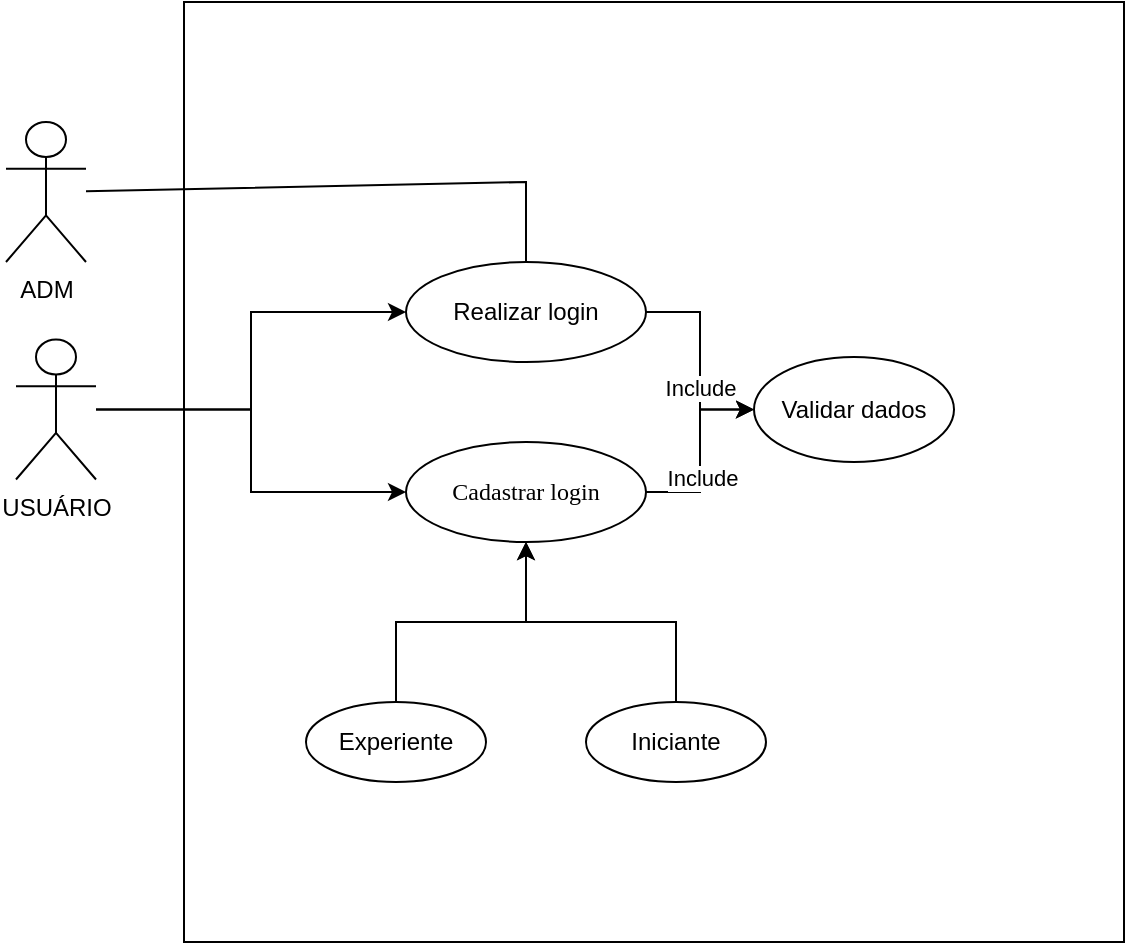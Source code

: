 <mxfile version="21.5.2" type="github" pages="7">
  <diagram name="LOGIN" id="hZA0PHkn2P-y6bIv3APH">
    <mxGraphModel dx="874" dy="522" grid="1" gridSize="10" guides="1" tooltips="1" connect="1" arrows="1" fold="1" page="1" pageScale="1" pageWidth="827" pageHeight="1169" math="0" shadow="0">
      <root>
        <mxCell id="0" />
        <mxCell id="1" parent="0" />
        <mxCell id="ovYJQYCCxWA3n5wqOHCO-15" value="" style="whiteSpace=wrap;html=1;aspect=fixed;" parent="1" vertex="1">
          <mxGeometry x="129" y="160" width="470" height="470" as="geometry" />
        </mxCell>
        <mxCell id="ovYJQYCCxWA3n5wqOHCO-26" style="edgeStyle=orthogonalEdgeStyle;rounded=0;orthogonalLoop=1;jettySize=auto;html=1;" parent="1" source="ovYJQYCCxWA3n5wqOHCO-1" target="ovYJQYCCxWA3n5wqOHCO-5" edge="1">
          <mxGeometry relative="1" as="geometry" />
        </mxCell>
        <mxCell id="ovYJQYCCxWA3n5wqOHCO-27" style="edgeStyle=orthogonalEdgeStyle;rounded=0;orthogonalLoop=1;jettySize=auto;html=1;" parent="1" source="ovYJQYCCxWA3n5wqOHCO-1" target="ovYJQYCCxWA3n5wqOHCO-14" edge="1">
          <mxGeometry relative="1" as="geometry" />
        </mxCell>
        <mxCell id="ovYJQYCCxWA3n5wqOHCO-1" value="USUÁRIO" style="shape=umlActor;verticalLabelPosition=bottom;verticalAlign=top;html=1;outlineConnect=0;" parent="1" vertex="1">
          <mxGeometry x="45" y="328.75" width="40" height="70" as="geometry" />
        </mxCell>
        <mxCell id="ovYJQYCCxWA3n5wqOHCO-34" style="edgeStyle=orthogonalEdgeStyle;rounded=0;orthogonalLoop=1;jettySize=auto;html=1;" parent="1" source="ovYJQYCCxWA3n5wqOHCO-5" target="ovYJQYCCxWA3n5wqOHCO-21" edge="1">
          <mxGeometry relative="1" as="geometry" />
        </mxCell>
        <mxCell id="ovYJQYCCxWA3n5wqOHCO-35" value="Include" style="edgeLabel;html=1;align=center;verticalAlign=middle;resizable=0;points=[];" parent="ovYJQYCCxWA3n5wqOHCO-34" vertex="1" connectable="0">
          <mxGeometry x="-0.281" y="-1" relative="1" as="geometry">
            <mxPoint as="offset" />
          </mxGeometry>
        </mxCell>
        <mxCell id="ovYJQYCCxWA3n5wqOHCO-5" value="Cadastrar login" style="ellipse;whiteSpace=wrap;html=1;align=center;fontFamily=Verdana;" parent="1" vertex="1">
          <mxGeometry x="240" y="380" width="120" height="50" as="geometry" />
        </mxCell>
        <mxCell id="ovYJQYCCxWA3n5wqOHCO-32" style="edgeStyle=orthogonalEdgeStyle;rounded=0;orthogonalLoop=1;jettySize=auto;html=1;" parent="1" source="ovYJQYCCxWA3n5wqOHCO-14" target="ovYJQYCCxWA3n5wqOHCO-21" edge="1">
          <mxGeometry relative="1" as="geometry" />
        </mxCell>
        <mxCell id="ovYJQYCCxWA3n5wqOHCO-33" value="&lt;div&gt;Include&lt;/div&gt;" style="edgeLabel;html=1;align=center;verticalAlign=middle;resizable=0;points=[];" parent="ovYJQYCCxWA3n5wqOHCO-32" vertex="1" connectable="0">
          <mxGeometry x="0.268" relative="1" as="geometry">
            <mxPoint as="offset" />
          </mxGeometry>
        </mxCell>
        <mxCell id="ovYJQYCCxWA3n5wqOHCO-14" value="Realizar login" style="ellipse;whiteSpace=wrap;html=1;" parent="1" vertex="1">
          <mxGeometry x="240" y="290" width="120" height="50" as="geometry" />
        </mxCell>
        <mxCell id="ovYJQYCCxWA3n5wqOHCO-21" value="Validar dados" style="ellipse;whiteSpace=wrap;html=1;" parent="1" vertex="1">
          <mxGeometry x="414" y="337.5" width="100" height="52.5" as="geometry" />
        </mxCell>
        <mxCell id="ovYJQYCCxWA3n5wqOHCO-62" style="edgeStyle=orthogonalEdgeStyle;rounded=0;orthogonalLoop=1;jettySize=auto;html=1;" parent="1" source="ovYJQYCCxWA3n5wqOHCO-48" target="ovYJQYCCxWA3n5wqOHCO-5" edge="1">
          <mxGeometry relative="1" as="geometry" />
        </mxCell>
        <mxCell id="ovYJQYCCxWA3n5wqOHCO-48" value="Experiente " style="ellipse;whiteSpace=wrap;html=1;" parent="1" vertex="1">
          <mxGeometry x="190" y="510" width="90" height="40" as="geometry" />
        </mxCell>
        <mxCell id="ovYJQYCCxWA3n5wqOHCO-63" style="edgeStyle=orthogonalEdgeStyle;rounded=0;orthogonalLoop=1;jettySize=auto;html=1;entryX=0.5;entryY=1;entryDx=0;entryDy=0;" parent="1" source="ovYJQYCCxWA3n5wqOHCO-51" target="ovYJQYCCxWA3n5wqOHCO-5" edge="1">
          <mxGeometry relative="1" as="geometry" />
        </mxCell>
        <mxCell id="ovYJQYCCxWA3n5wqOHCO-51" value="Iniciante" style="ellipse;whiteSpace=wrap;html=1;" parent="1" vertex="1">
          <mxGeometry x="330" y="510" width="90" height="40" as="geometry" />
        </mxCell>
        <mxCell id="ovYJQYCCxWA3n5wqOHCO-66" value="ADM" style="shape=umlActor;verticalLabelPosition=bottom;verticalAlign=top;html=1;outlineConnect=0;" parent="1" vertex="1">
          <mxGeometry x="40" y="220" width="40" height="70" as="geometry" />
        </mxCell>
        <mxCell id="ovYJQYCCxWA3n5wqOHCO-68" value="" style="endArrow=none;html=1;rounded=0;" parent="1" source="ovYJQYCCxWA3n5wqOHCO-66" target="ovYJQYCCxWA3n5wqOHCO-14" edge="1">
          <mxGeometry width="50" height="50" relative="1" as="geometry">
            <mxPoint x="260" y="450" as="sourcePoint" />
            <mxPoint x="310" y="400" as="targetPoint" />
            <Array as="points">
              <mxPoint x="300" y="250" />
            </Array>
          </mxGeometry>
        </mxCell>
      </root>
    </mxGraphModel>
  </diagram>
  <diagram id="XSp45XASlCJ7IGEEw-yv" name="INICIANTE">
    <mxGraphModel dx="1701" dy="522" grid="1" gridSize="10" guides="1" tooltips="1" connect="1" arrows="1" fold="1" page="1" pageScale="1" pageWidth="827" pageHeight="1169" math="0" shadow="0">
      <root>
        <mxCell id="0" />
        <mxCell id="1" parent="0" />
        <mxCell id="gn_1VX7BuHXxjfAbCe3B-3" value="" style="whiteSpace=wrap;html=1;aspect=fixed;" parent="1" vertex="1">
          <mxGeometry x="-610" y="320" width="412" height="412" as="geometry" />
        </mxCell>
        <mxCell id="Y7ZTJAjLVRMH3Ij9VLCF-3" style="edgeStyle=orthogonalEdgeStyle;rounded=0;orthogonalLoop=1;jettySize=auto;html=1;verticalAlign=middle;" parent="1" source="Y7ZTJAjLVRMH3Ij9VLCF-1" target="Y7ZTJAjLVRMH3Ij9VLCF-2" edge="1">
          <mxGeometry relative="1" as="geometry" />
        </mxCell>
        <mxCell id="Y7ZTJAjLVRMH3Ij9VLCF-1" value="JOGADOR" style="shape=umlActor;verticalLabelPosition=bottom;verticalAlign=middle;html=1;outlineConnect=0;" parent="1" vertex="1">
          <mxGeometry x="-670" y="350" width="30" height="60" as="geometry" />
        </mxCell>
        <mxCell id="Y7ZTJAjLVRMH3Ij9VLCF-5" value="INCLUDE" style="edgeStyle=orthogonalEdgeStyle;rounded=0;orthogonalLoop=1;jettySize=auto;html=1;verticalAlign=middle;" parent="1" source="Y7ZTJAjLVRMH3Ij9VLCF-2" target="Y7ZTJAjLVRMH3Ij9VLCF-4" edge="1">
          <mxGeometry relative="1" as="geometry" />
        </mxCell>
        <mxCell id="Y7ZTJAjLVRMH3Ij9VLCF-2" value="JOGAR PARTIDA" style="ellipse;whiteSpace=wrap;html=1;verticalAlign=middle;" parent="1" vertex="1">
          <mxGeometry x="-470" y="340" width="120" height="80" as="geometry" />
        </mxCell>
        <mxCell id="Y7ZTJAjLVRMH3Ij9VLCF-8" value="EXTENDS" style="edgeStyle=orthogonalEdgeStyle;rounded=0;orthogonalLoop=1;jettySize=auto;html=1;verticalAlign=middle;" parent="1" source="Y7ZTJAjLVRMH3Ij9VLCF-4" target="Y7ZTJAjLVRMH3Ij9VLCF-6" edge="1">
          <mxGeometry relative="1" as="geometry" />
        </mxCell>
        <mxCell id="Y7ZTJAjLVRMH3Ij9VLCF-4" value="&lt;div&gt;VALIDAR NIVEL&lt;/div&gt;" style="ellipse;whiteSpace=wrap;html=1;verticalAlign=middle;" parent="1" vertex="1">
          <mxGeometry x="-470" y="470" width="120" height="80" as="geometry" />
        </mxCell>
        <mxCell id="Y7ZTJAjLVRMH3Ij9VLCF-6" value="UTILIZAR BOOT" style="ellipse;whiteSpace=wrap;html=1;verticalAlign=middle;" parent="1" vertex="1">
          <mxGeometry x="-470" y="625" width="120" height="80" as="geometry" />
        </mxCell>
      </root>
    </mxGraphModel>
  </diagram>
  <diagram id="mUb7QC4vpLToM47_VJ34" name="EXPERIENTE">
    <mxGraphModel dx="1701" dy="522" grid="1" gridSize="10" guides="1" tooltips="1" connect="1" arrows="1" fold="1" page="1" pageScale="1" pageWidth="827" pageHeight="1169" math="0" shadow="0">
      <root>
        <mxCell id="0" />
        <mxCell id="1" parent="0" />
        <mxCell id="wqQa_sTgSu1rJEJxdTE4-1" value="" style="whiteSpace=wrap;html=1;aspect=fixed;" parent="1" vertex="1">
          <mxGeometry x="-640" y="320" width="550" height="550" as="geometry" />
        </mxCell>
        <mxCell id="_ncgNJ4yc4Qrb2IzcUtX-1" style="edgeStyle=orthogonalEdgeStyle;rounded=0;orthogonalLoop=1;jettySize=auto;html=1;" parent="1" source="-bfFvp2IGxRgPHzpdXb7-1" target="L4vd01nFqi9UakRAQKSe-1" edge="1">
          <mxGeometry relative="1" as="geometry" />
        </mxCell>
        <mxCell id="-bfFvp2IGxRgPHzpdXb7-1" value="JOGADOR" style="shape=umlActor;verticalLabelPosition=bottom;verticalAlign=top;html=1;outlineConnect=0;" parent="1" vertex="1">
          <mxGeometry x="-725" y="540" width="30" height="60" as="geometry" />
        </mxCell>
        <mxCell id="YpZn65XvgU5LnDdJl6_4-1" value="EXTEND" style="edgeStyle=orthogonalEdgeStyle;rounded=0;orthogonalLoop=1;jettySize=auto;html=1;" parent="1" source="L4vd01nFqi9UakRAQKSe-1" target="YpZn65XvgU5LnDdJl6_4-2" edge="1">
          <mxGeometry relative="1" as="geometry">
            <mxPoint x="-445" y="760" as="targetPoint" />
          </mxGeometry>
        </mxCell>
        <mxCell id="YpZn65XvgU5LnDdJl6_4-5" value="EXTEND" style="edgeStyle=orthogonalEdgeStyle;rounded=0;orthogonalLoop=1;jettySize=auto;html=1;" parent="1" source="L4vd01nFqi9UakRAQKSe-1" target="YpZn65XvgU5LnDdJl6_4-3" edge="1">
          <mxGeometry relative="1" as="geometry" />
        </mxCell>
        <mxCell id="YpZn65XvgU5LnDdJl6_4-9" style="edgeStyle=orthogonalEdgeStyle;rounded=0;orthogonalLoop=1;jettySize=auto;html=1;" parent="1" source="L4vd01nFqi9UakRAQKSe-1" target="YpZn65XvgU5LnDdJl6_4-6" edge="1">
          <mxGeometry relative="1" as="geometry">
            <Array as="points">
              <mxPoint x="-445" y="680" />
              <mxPoint x="-445" y="680" />
            </Array>
          </mxGeometry>
        </mxCell>
        <mxCell id="yEWcvuvEfVQxIspnvUMl-1" value="EXTEND" style="edgeLabel;html=1;align=center;verticalAlign=middle;resizable=0;points=[];" parent="YpZn65XvgU5LnDdJl6_4-9" vertex="1" connectable="0">
          <mxGeometry x="0.278" y="-3" relative="1" as="geometry">
            <mxPoint as="offset" />
          </mxGeometry>
        </mxCell>
        <mxCell id="L4vd01nFqi9UakRAQKSe-1" value="ESCOLHER MODO" style="ellipse;whiteSpace=wrap;html=1;" parent="1" vertex="1">
          <mxGeometry x="-505" y="530" width="120" height="80" as="geometry" />
        </mxCell>
        <mxCell id="YpZn65XvgU5LnDdJl6_4-2" value="JOGAR ONLINE" style="ellipse;whiteSpace=wrap;html=1;" parent="1" vertex="1">
          <mxGeometry x="-241" y="530" width="120" height="80" as="geometry" />
        </mxCell>
        <mxCell id="YpZn65XvgU5LnDdJl6_4-3" value="&lt;div&gt;JOGAR CONTRA COMPUTADOR&lt;/div&gt;" style="ellipse;whiteSpace=wrap;html=1;" parent="1" vertex="1">
          <mxGeometry x="-505" y="330" width="120" height="80" as="geometry" />
        </mxCell>
        <mxCell id="YpZn65XvgU5LnDdJl6_4-6" value="APRENDER" style="ellipse;whiteSpace=wrap;html=1;" parent="1" vertex="1">
          <mxGeometry x="-505" y="740" width="120" height="80" as="geometry" />
        </mxCell>
      </root>
    </mxGraphModel>
  </diagram>
  <diagram id="OHX4urW0uHLC3KUGbgtB" name="COMUNIDADE">
    <mxGraphModel dx="1360" dy="795" grid="1" gridSize="10" guides="1" tooltips="1" connect="1" arrows="1" fold="1" page="1" pageScale="1" pageWidth="827" pageHeight="1169" math="0" shadow="0">
      <root>
        <mxCell id="0" />
        <mxCell id="1" parent="0" />
        <mxCell id="IVq2sTEwQs9I_fWbFkm6-12" value="" style="whiteSpace=wrap;html=1;aspect=fixed;" vertex="1" parent="1">
          <mxGeometry x="90" y="95" width="550" height="550" as="geometry" />
        </mxCell>
        <mxCell id="IVq2sTEwQs9I_fWbFkm6-4" style="edgeStyle=orthogonalEdgeStyle;rounded=0;orthogonalLoop=1;jettySize=auto;html=1;" edge="1" parent="1" source="IVq2sTEwQs9I_fWbFkm6-2" target="IVq2sTEwQs9I_fWbFkm6-3">
          <mxGeometry relative="1" as="geometry" />
        </mxCell>
        <mxCell id="IVq2sTEwQs9I_fWbFkm6-2" value="JOGADOR" style="shape=umlActor;verticalLabelPosition=bottom;verticalAlign=top;html=1;outlineConnect=0;" vertex="1" parent="1">
          <mxGeometry x="50" y="340" width="30" height="60" as="geometry" />
        </mxCell>
        <mxCell id="IVq2sTEwQs9I_fWbFkm6-6" value="EXTEND" style="edgeStyle=orthogonalEdgeStyle;rounded=0;orthogonalLoop=1;jettySize=auto;html=1;" edge="1" parent="1" source="IVq2sTEwQs9I_fWbFkm6-3" target="IVq2sTEwQs9I_fWbFkm6-7">
          <mxGeometry relative="1" as="geometry">
            <mxPoint x="270" y="540" as="targetPoint" />
          </mxGeometry>
        </mxCell>
        <mxCell id="IVq2sTEwQs9I_fWbFkm6-9" value="EXTEND" style="edgeStyle=orthogonalEdgeStyle;rounded=0;orthogonalLoop=1;jettySize=auto;html=1;" edge="1" parent="1" source="IVq2sTEwQs9I_fWbFkm6-3" target="IVq2sTEwQs9I_fWbFkm6-8">
          <mxGeometry relative="1" as="geometry" />
        </mxCell>
        <mxCell id="IVq2sTEwQs9I_fWbFkm6-3" value="&lt;div&gt;LISTAS DE JOGADORES&lt;/div&gt;" style="ellipse;whiteSpace=wrap;html=1;" vertex="1" parent="1">
          <mxGeometry x="210" y="330" width="120" height="80" as="geometry" />
        </mxCell>
        <mxCell id="IVq2sTEwQs9I_fWbFkm6-7" value="CONVERSAR AMIGOS" style="ellipse;whiteSpace=wrap;html=1;" vertex="1" parent="1">
          <mxGeometry x="210" y="500" width="120" height="80" as="geometry" />
        </mxCell>
        <mxCell id="IVq2sTEwQs9I_fWbFkm6-8" value="CONVERSAR ONLINE" style="ellipse;whiteSpace=wrap;html=1;" vertex="1" parent="1">
          <mxGeometry x="420" y="330" width="120" height="80" as="geometry" />
        </mxCell>
        <mxCell id="IVq2sTEwQs9I_fWbFkm6-10" value="&lt;div&gt;ADICIONAR&lt;/div&gt;&amp;nbsp;JOGADOR" style="ellipse;whiteSpace=wrap;html=1;" vertex="1" parent="1">
          <mxGeometry x="210" y="140" width="120" height="80" as="geometry" />
        </mxCell>
        <mxCell id="IVq2sTEwQs9I_fWbFkm6-11" value="EXTEND" style="endArrow=classic;html=1;rounded=0;" edge="1" parent="1" source="IVq2sTEwQs9I_fWbFkm6-3" target="IVq2sTEwQs9I_fWbFkm6-10">
          <mxGeometry width="50" height="50" relative="1" as="geometry">
            <mxPoint x="490" y="450" as="sourcePoint" />
            <mxPoint x="540" y="400" as="targetPoint" />
          </mxGeometry>
        </mxCell>
      </root>
    </mxGraphModel>
  </diagram>
  <diagram id="zWg5YFFMcybODncf74jj" name="ENSINAR">
    <mxGraphModel dx="2187" dy="795" grid="1" gridSize="10" guides="1" tooltips="1" connect="1" arrows="1" fold="1" page="1" pageScale="1" pageWidth="827" pageHeight="1169" math="0" shadow="0">
      <root>
        <mxCell id="0" />
        <mxCell id="1" parent="0" />
        <mxCell id="_tzNztvWrp4DEHglaLsV-14" value="" style="whiteSpace=wrap;html=1;aspect=fixed;" vertex="1" parent="1">
          <mxGeometry x="40" y="90" width="600" height="600" as="geometry" />
        </mxCell>
        <mxCell id="_tzNztvWrp4DEHglaLsV-7" value="EXTENDS" style="edgeStyle=orthogonalEdgeStyle;rounded=0;orthogonalLoop=1;jettySize=auto;html=1;" edge="1" parent="1" source="d-oemiHUIfRcXvWGXM9r-1" target="_tzNztvWrp4DEHglaLsV-8">
          <mxGeometry relative="1" as="geometry">
            <mxPoint x="480" y="400" as="targetPoint" />
          </mxGeometry>
        </mxCell>
        <mxCell id="_tzNztvWrp4DEHglaLsV-10" value="EXTENDS" style="edgeStyle=orthogonalEdgeStyle;rounded=0;orthogonalLoop=1;jettySize=auto;html=1;" edge="1" parent="1" source="d-oemiHUIfRcXvWGXM9r-1" target="_tzNztvWrp4DEHglaLsV-9">
          <mxGeometry relative="1" as="geometry" />
        </mxCell>
        <mxCell id="_tzNztvWrp4DEHglaLsV-13" value="EXTENDS" style="edgeStyle=orthogonalEdgeStyle;rounded=0;orthogonalLoop=1;jettySize=auto;html=1;" edge="1" parent="1" source="d-oemiHUIfRcXvWGXM9r-1" target="_tzNztvWrp4DEHglaLsV-12">
          <mxGeometry relative="1" as="geometry" />
        </mxCell>
        <mxCell id="d-oemiHUIfRcXvWGXM9r-1" value="ESCOLHER" style="ellipse;whiteSpace=wrap;html=1;" vertex="1" parent="1">
          <mxGeometry x="200" y="360" width="120" height="80" as="geometry" />
        </mxCell>
        <mxCell id="_tzNztvWrp4DEHglaLsV-6" style="edgeStyle=orthogonalEdgeStyle;rounded=0;orthogonalLoop=1;jettySize=auto;html=1;entryX=0;entryY=0.5;entryDx=0;entryDy=0;" edge="1" parent="1" source="_tzNztvWrp4DEHglaLsV-1" target="d-oemiHUIfRcXvWGXM9r-1">
          <mxGeometry relative="1" as="geometry" />
        </mxCell>
        <mxCell id="_tzNztvWrp4DEHglaLsV-1" value="JOGADOR" style="shape=umlActor;verticalLabelPosition=bottom;verticalAlign=top;html=1;outlineConnect=0;" vertex="1" parent="1">
          <mxGeometry x="-60" y="370" width="30" height="60" as="geometry" />
        </mxCell>
        <mxCell id="_tzNztvWrp4DEHglaLsV-8" value="TREINAR" style="ellipse;whiteSpace=wrap;html=1;" vertex="1" parent="1">
          <mxGeometry x="420" y="360" width="120" height="80" as="geometry" />
        </mxCell>
        <mxCell id="_tzNztvWrp4DEHglaLsV-9" value="&lt;div&gt;FAZER LIÇÕES&lt;/div&gt;" style="ellipse;whiteSpace=wrap;html=1;" vertex="1" parent="1">
          <mxGeometry x="201" y="545" width="118" height="80" as="geometry" />
        </mxCell>
        <mxCell id="_tzNztvWrp4DEHglaLsV-12" value="ANÁLISAR" style="ellipse;whiteSpace=wrap;html=1;" vertex="1" parent="1">
          <mxGeometry x="200" y="160" width="120" height="80" as="geometry" />
        </mxCell>
      </root>
    </mxGraphModel>
  </diagram>
  <diagram id="tc64J-qwunAoCi2Veby8" name="CLASSIFICAÇÕES">
    <mxGraphModel dx="938" dy="548" grid="1" gridSize="10" guides="1" tooltips="1" connect="1" arrows="1" fold="1" page="1" pageScale="1" pageWidth="827" pageHeight="1169" math="0" shadow="0">
      <root>
        <mxCell id="0" />
        <mxCell id="1" parent="0" />
        <mxCell id="Dd2EHqptr9EitXvF5POJ-1" value="" style="whiteSpace=wrap;html=1;aspect=fixed;" vertex="1" parent="1">
          <mxGeometry x="120" y="120" width="520" height="520" as="geometry" />
        </mxCell>
        <mxCell id="tE-einMN4ikjZAKcOZ63-4" style="edgeStyle=orthogonalEdgeStyle;rounded=0;orthogonalLoop=1;jettySize=auto;html=1;" edge="1" parent="1" source="tE-einMN4ikjZAKcOZ63-1" target="tE-einMN4ikjZAKcOZ63-2">
          <mxGeometry relative="1" as="geometry" />
        </mxCell>
        <mxCell id="tE-einMN4ikjZAKcOZ63-1" value="JOGADOR" style="shape=umlActor;verticalLabelPosition=bottom;verticalAlign=top;html=1;outlineConnect=0;" vertex="1" parent="1">
          <mxGeometry x="70" y="350" width="30" height="60" as="geometry" />
        </mxCell>
        <mxCell id="tE-einMN4ikjZAKcOZ63-6" value="EXTENDS" style="edgeStyle=orthogonalEdgeStyle;rounded=0;orthogonalLoop=1;jettySize=auto;html=1;" edge="1" parent="1" source="tE-einMN4ikjZAKcOZ63-2" target="tE-einMN4ikjZAKcOZ63-7">
          <mxGeometry relative="1" as="geometry">
            <mxPoint x="540" y="380" as="targetPoint" />
          </mxGeometry>
        </mxCell>
        <mxCell id="tE-einMN4ikjZAKcOZ63-8" value="EXTENDS" style="edgeStyle=orthogonalEdgeStyle;rounded=0;orthogonalLoop=1;jettySize=auto;html=1;" edge="1" parent="1" source="tE-einMN4ikjZAKcOZ63-2" target="tE-einMN4ikjZAKcOZ63-9">
          <mxGeometry relative="1" as="geometry">
            <mxPoint x="340" y="570" as="targetPoint" />
          </mxGeometry>
        </mxCell>
        <mxCell id="LL9PxKShksi8oz_HU7hG-1" value="EXTENDS" style="edgeStyle=orthogonalEdgeStyle;rounded=0;orthogonalLoop=1;jettySize=auto;html=1;" edge="1" parent="1" source="tE-einMN4ikjZAKcOZ63-2" target="LL9PxKShksi8oz_HU7hG-2">
          <mxGeometry relative="1" as="geometry">
            <mxPoint x="340" y="250" as="targetPoint" />
          </mxGeometry>
        </mxCell>
        <mxCell id="tE-einMN4ikjZAKcOZ63-2" value="VISUALIZAR" style="ellipse;whiteSpace=wrap;html=1;" vertex="1" parent="1">
          <mxGeometry x="280" y="340" width="120" height="80" as="geometry" />
        </mxCell>
        <mxCell id="tE-einMN4ikjZAKcOZ63-7" value="RANK" style="ellipse;whiteSpace=wrap;html=1;" vertex="1" parent="1">
          <mxGeometry x="480" y="340" width="120" height="80" as="geometry" />
        </mxCell>
        <mxCell id="tE-einMN4ikjZAKcOZ63-9" value="RANK PROPRIO" style="ellipse;whiteSpace=wrap;html=1;" vertex="1" parent="1">
          <mxGeometry x="280" y="530" width="120" height="80" as="geometry" />
        </mxCell>
        <mxCell id="LL9PxKShksi8oz_HU7hG-2" value="NIVEIS" style="ellipse;whiteSpace=wrap;html=1;" vertex="1" parent="1">
          <mxGeometry x="280" y="160" width="120" height="80" as="geometry" />
        </mxCell>
      </root>
    </mxGraphModel>
  </diagram>
  <diagram id="3EHyXXJJHHFpBDLfjnme" name="MENU">
    <mxGraphModel dx="1360" dy="795" grid="1" gridSize="10" guides="1" tooltips="1" connect="1" arrows="1" fold="1" page="1" pageScale="1" pageWidth="827" pageHeight="1169" math="0" shadow="0">
      <root>
        <mxCell id="0" />
        <mxCell id="1" parent="0" />
        <mxCell id="zeLRrwJ5YDDFcn5AuwmX-22" value="" style="whiteSpace=wrap;html=1;aspect=fixed;" vertex="1" parent="1">
          <mxGeometry x="144" y="100" width="540" height="540" as="geometry" />
        </mxCell>
        <mxCell id="zeLRrwJ5YDDFcn5AuwmX-3" style="edgeStyle=orthogonalEdgeStyle;rounded=0;orthogonalLoop=1;jettySize=auto;html=1;" edge="1" parent="1" source="zeLRrwJ5YDDFcn5AuwmX-1" target="zeLRrwJ5YDDFcn5AuwmX-2">
          <mxGeometry relative="1" as="geometry" />
        </mxCell>
        <mxCell id="zeLRrwJ5YDDFcn5AuwmX-1" value="&lt;div&gt;JOGADOR&lt;/div&gt;&lt;div&gt;&lt;br&gt;&lt;/div&gt;" style="shape=umlActor;verticalLabelPosition=bottom;verticalAlign=top;html=1;outlineConnect=0;" vertex="1" parent="1">
          <mxGeometry x="110" y="350" width="30" height="60" as="geometry" />
        </mxCell>
        <mxCell id="zeLRrwJ5YDDFcn5AuwmX-5" value="EXTENDS" style="edgeStyle=orthogonalEdgeStyle;rounded=0;orthogonalLoop=1;jettySize=auto;html=1;" edge="1" parent="1" source="zeLRrwJ5YDDFcn5AuwmX-2" target="zeLRrwJ5YDDFcn5AuwmX-4">
          <mxGeometry relative="1" as="geometry" />
        </mxCell>
        <mxCell id="zeLRrwJ5YDDFcn5AuwmX-6" value="EXTENDS" style="edgeStyle=orthogonalEdgeStyle;rounded=0;orthogonalLoop=1;jettySize=auto;html=1;" edge="1" parent="1" source="zeLRrwJ5YDDFcn5AuwmX-2" target="zeLRrwJ5YDDFcn5AuwmX-7">
          <mxGeometry relative="1" as="geometry">
            <mxPoint x="590" y="380" as="targetPoint" />
          </mxGeometry>
        </mxCell>
        <mxCell id="zeLRrwJ5YDDFcn5AuwmX-9" value="EXTENDS" style="edgeStyle=orthogonalEdgeStyle;rounded=0;orthogonalLoop=1;jettySize=auto;html=1;" edge="1" parent="1" source="zeLRrwJ5YDDFcn5AuwmX-2" target="zeLRrwJ5YDDFcn5AuwmX-10">
          <mxGeometry relative="1" as="geometry">
            <mxPoint x="400" y="500" as="targetPoint" />
          </mxGeometry>
        </mxCell>
        <mxCell id="zeLRrwJ5YDDFcn5AuwmX-2" value="ACESSAR MENU" style="ellipse;whiteSpace=wrap;html=1;" vertex="1" parent="1">
          <mxGeometry x="340" y="340" width="120" height="80" as="geometry" />
        </mxCell>
        <mxCell id="zeLRrwJ5YDDFcn5AuwmX-4" value="VISUALIZAR&lt;div&gt;ESTATÍSTICA&lt;/div&gt;&lt;div&gt;&lt;br&gt;&lt;/div&gt;" style="ellipse;whiteSpace=wrap;html=1;" vertex="1" parent="1">
          <mxGeometry x="340" y="160" width="120" height="80" as="geometry" />
        </mxCell>
        <mxCell id="zeLRrwJ5YDDFcn5AuwmX-7" value="CONFIGURAÇÕES DE PERFIM" style="ellipse;whiteSpace=wrap;html=1;" vertex="1" parent="1">
          <mxGeometry x="560" y="340" width="120" height="80" as="geometry" />
        </mxCell>
        <mxCell id="zeLRrwJ5YDDFcn5AuwmX-10" value="AJUSTE DE TEMA" style="ellipse;whiteSpace=wrap;html=1;" vertex="1" parent="1">
          <mxGeometry x="340" y="505" width="120" height="80" as="geometry" />
        </mxCell>
        <mxCell id="zeLRrwJ5YDDFcn5AuwmX-12" value="EXTENDS" style="endArrow=classic;html=1;rounded=0;" edge="1" parent="1" source="zeLRrwJ5YDDFcn5AuwmX-2" target="zeLRrwJ5YDDFcn5AuwmX-13">
          <mxGeometry width="50" height="50" relative="1" as="geometry">
            <mxPoint x="390" y="440" as="sourcePoint" />
            <mxPoint x="500" y="280" as="targetPoint" />
          </mxGeometry>
        </mxCell>
        <mxCell id="zeLRrwJ5YDDFcn5AuwmX-13" value="LISTAS DE AMIGOS" style="ellipse;whiteSpace=wrap;html=1;" vertex="1" parent="1">
          <mxGeometry x="480" y="230" width="120" height="80" as="geometry" />
        </mxCell>
        <mxCell id="zeLRrwJ5YDDFcn5AuwmX-14" value="" style="endArrow=classic;html=1;rounded=0;" edge="1" parent="1" source="zeLRrwJ5YDDFcn5AuwmX-2" target="zeLRrwJ5YDDFcn5AuwmX-15">
          <mxGeometry width="50" height="50" relative="1" as="geometry">
            <mxPoint x="390" y="440" as="sourcePoint" />
            <mxPoint x="500" y="470" as="targetPoint" />
          </mxGeometry>
        </mxCell>
        <mxCell id="zeLRrwJ5YDDFcn5AuwmX-20" value="EXTENDS" style="edgeLabel;html=1;align=center;verticalAlign=middle;resizable=0;points=[];" vertex="1" connectable="0" parent="zeLRrwJ5YDDFcn5AuwmX-14">
          <mxGeometry x="-0.403" y="3" relative="1" as="geometry">
            <mxPoint as="offset" />
          </mxGeometry>
        </mxCell>
        <mxCell id="zeLRrwJ5YDDFcn5AuwmX-15" value="CAIXA DE MENSAGENS" style="ellipse;whiteSpace=wrap;html=1;" vertex="1" parent="1">
          <mxGeometry x="490" y="460" width="120" height="80" as="geometry" />
        </mxCell>
        <mxCell id="zeLRrwJ5YDDFcn5AuwmX-16" value="" style="endArrow=classic;html=1;rounded=0;" edge="1" parent="1" source="zeLRrwJ5YDDFcn5AuwmX-2" target="zeLRrwJ5YDDFcn5AuwmX-17">
          <mxGeometry width="50" height="50" relative="1" as="geometry">
            <mxPoint x="280" y="520" as="sourcePoint" />
            <mxPoint x="280" y="470" as="targetPoint" />
          </mxGeometry>
        </mxCell>
        <mxCell id="zeLRrwJ5YDDFcn5AuwmX-17" value="CONFIGURAÇÕES" style="ellipse;whiteSpace=wrap;html=1;" vertex="1" parent="1">
          <mxGeometry x="190" y="440" width="120" height="80" as="geometry" />
        </mxCell>
        <mxCell id="zeLRrwJ5YDDFcn5AuwmX-18" value="&lt;div&gt;AJUDA E SUPORTE&lt;/div&gt;" style="ellipse;whiteSpace=wrap;html=1;" vertex="1" parent="1">
          <mxGeometry x="200" y="240" width="120" height="80" as="geometry" />
        </mxCell>
        <mxCell id="zeLRrwJ5YDDFcn5AuwmX-19" value="EXTENDS" style="endArrow=classic;html=1;rounded=0;entryX=1;entryY=1;entryDx=0;entryDy=0;" edge="1" parent="1" source="zeLRrwJ5YDDFcn5AuwmX-2" target="zeLRrwJ5YDDFcn5AuwmX-18">
          <mxGeometry width="50" height="50" relative="1" as="geometry">
            <mxPoint x="390" y="440" as="sourcePoint" />
            <mxPoint x="440" y="390" as="targetPoint" />
          </mxGeometry>
        </mxCell>
        <mxCell id="zeLRrwJ5YDDFcn5AuwmX-21" value="EXTENDS" style="text;html=1;align=center;verticalAlign=middle;resizable=0;points=[];autosize=1;strokeColor=none;fillColor=none;" vertex="1" parent="1">
          <mxGeometry x="290" y="418" width="80" height="30" as="geometry" />
        </mxCell>
      </root>
    </mxGraphModel>
  </diagram>
</mxfile>
